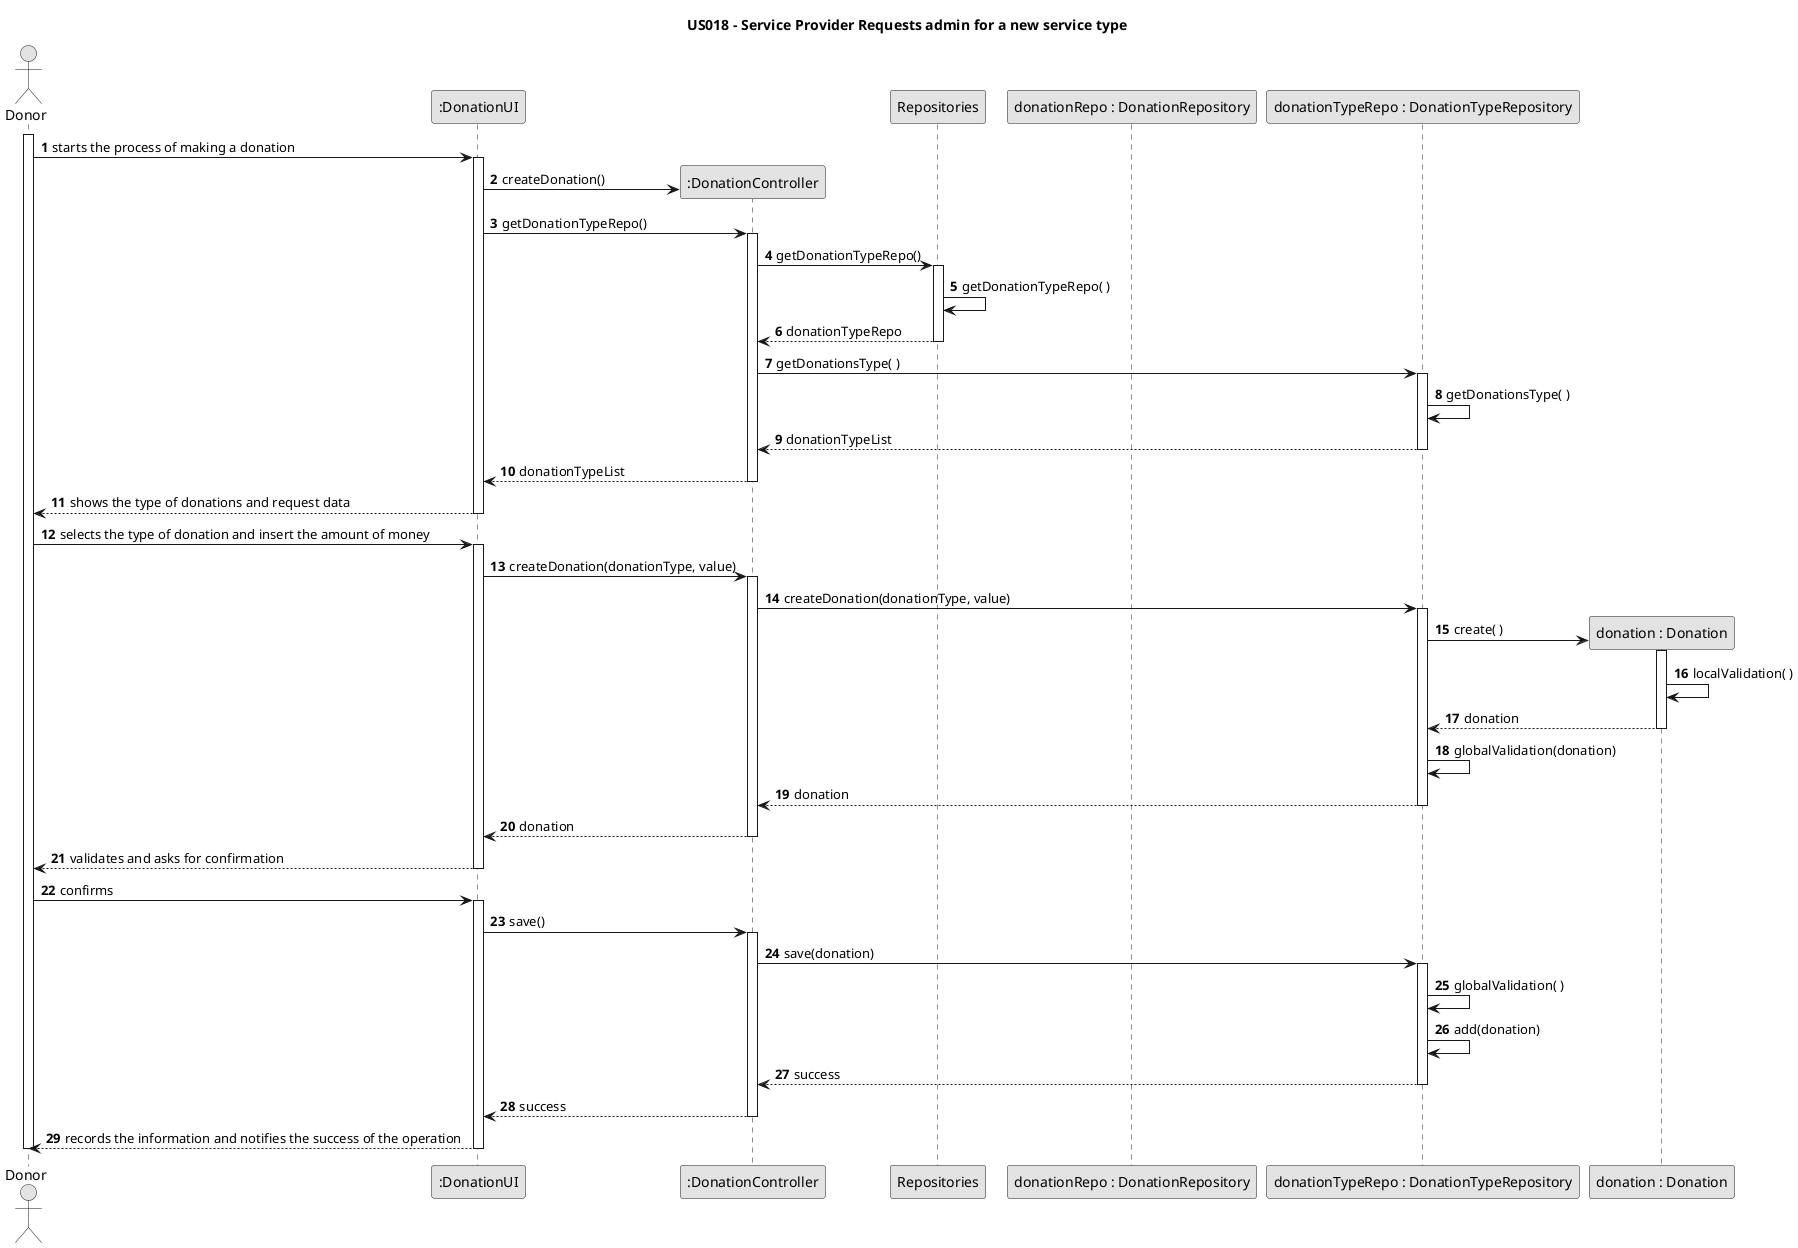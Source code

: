 @startuml
skinparam monochrome true
skinparam packageStyle rectangle
skinparam shadowing false

title US018 - Service Provider Requests admin for a new service type

autonumber

actor Donor as donor
participant ":DonationUI" as ui
participant ":DonationController" as ctrl
participant Repositories as repo
participant "donationRepo : DonationRepository" as donationRepo
participant "donationTypeRepo : DonationTypeRepository" as donationTypeRepo
participant "donation : Donation" as donation


activate donor
    donor -> ui : starts the process of making a donation
    activate ui
        ui -> ctrl** : createDonation()
        ui -> ctrl : getDonationTypeRepo()
        activate ctrl
            ctrl -> repo : getDonationTypeRepo()
            activate repo
                repo -> repo : getDonationTypeRepo( )
                repo --> ctrl : donationTypeRepo
            deactivate repo
            ctrl -> donationTypeRepo : getDonationsType( )
            activate donationTypeRepo
                donationTypeRepo -> donationTypeRepo : getDonationsType( )
                donationTypeRepo --> ctrl : donationTypeList
            deactivate donationTypeRepo
            ctrl --> ui : donationTypeList
        deactivate ctrl
            ui --> donor : shows the type of donations and request data
    deactivate ui
    donor -> ui : selects the type of donation and insert the amount of money
    activate ui
        ui -> ctrl : createDonation(donationType, value)
        activate ctrl
            ctrl -> donationTypeRepo : createDonation(donationType, value)
            activate donationTypeRepo
                donationTypeRepo -> donation** : create( )
                activate donation
                    donation -> donation : localValidation( )
                    donation --> donationTypeRepo : donation
                deactivate donation
                donationTypeRepo -> donationTypeRepo : globalValidation(donation)
                donationTypeRepo --> ctrl : donation
            deactivate donationTypeRepo
            ctrl --> ui : donation
        deactivate ctrl
        ui --> donor : validates and asks for confirmation
    deactivate ui
    donor -> ui : confirms
    activate ui
        ui -> ctrl : save()
        activate ctrl
            ctrl -> donationTypeRepo : save(donation)
            activate donationTypeRepo
                donationTypeRepo -> donationTypeRepo : globalValidation( )
                donationTypeRepo -> donationTypeRepo : add(donation)
                donationTypeRepo --> ctrl : success
            deactivate donationTypeRepo
            ctrl --> ui : success
        deactivate ctrl
        ui --> donor : records the information and notifies the success of the operation
    deactivate ui
deactivate donor

@enduml